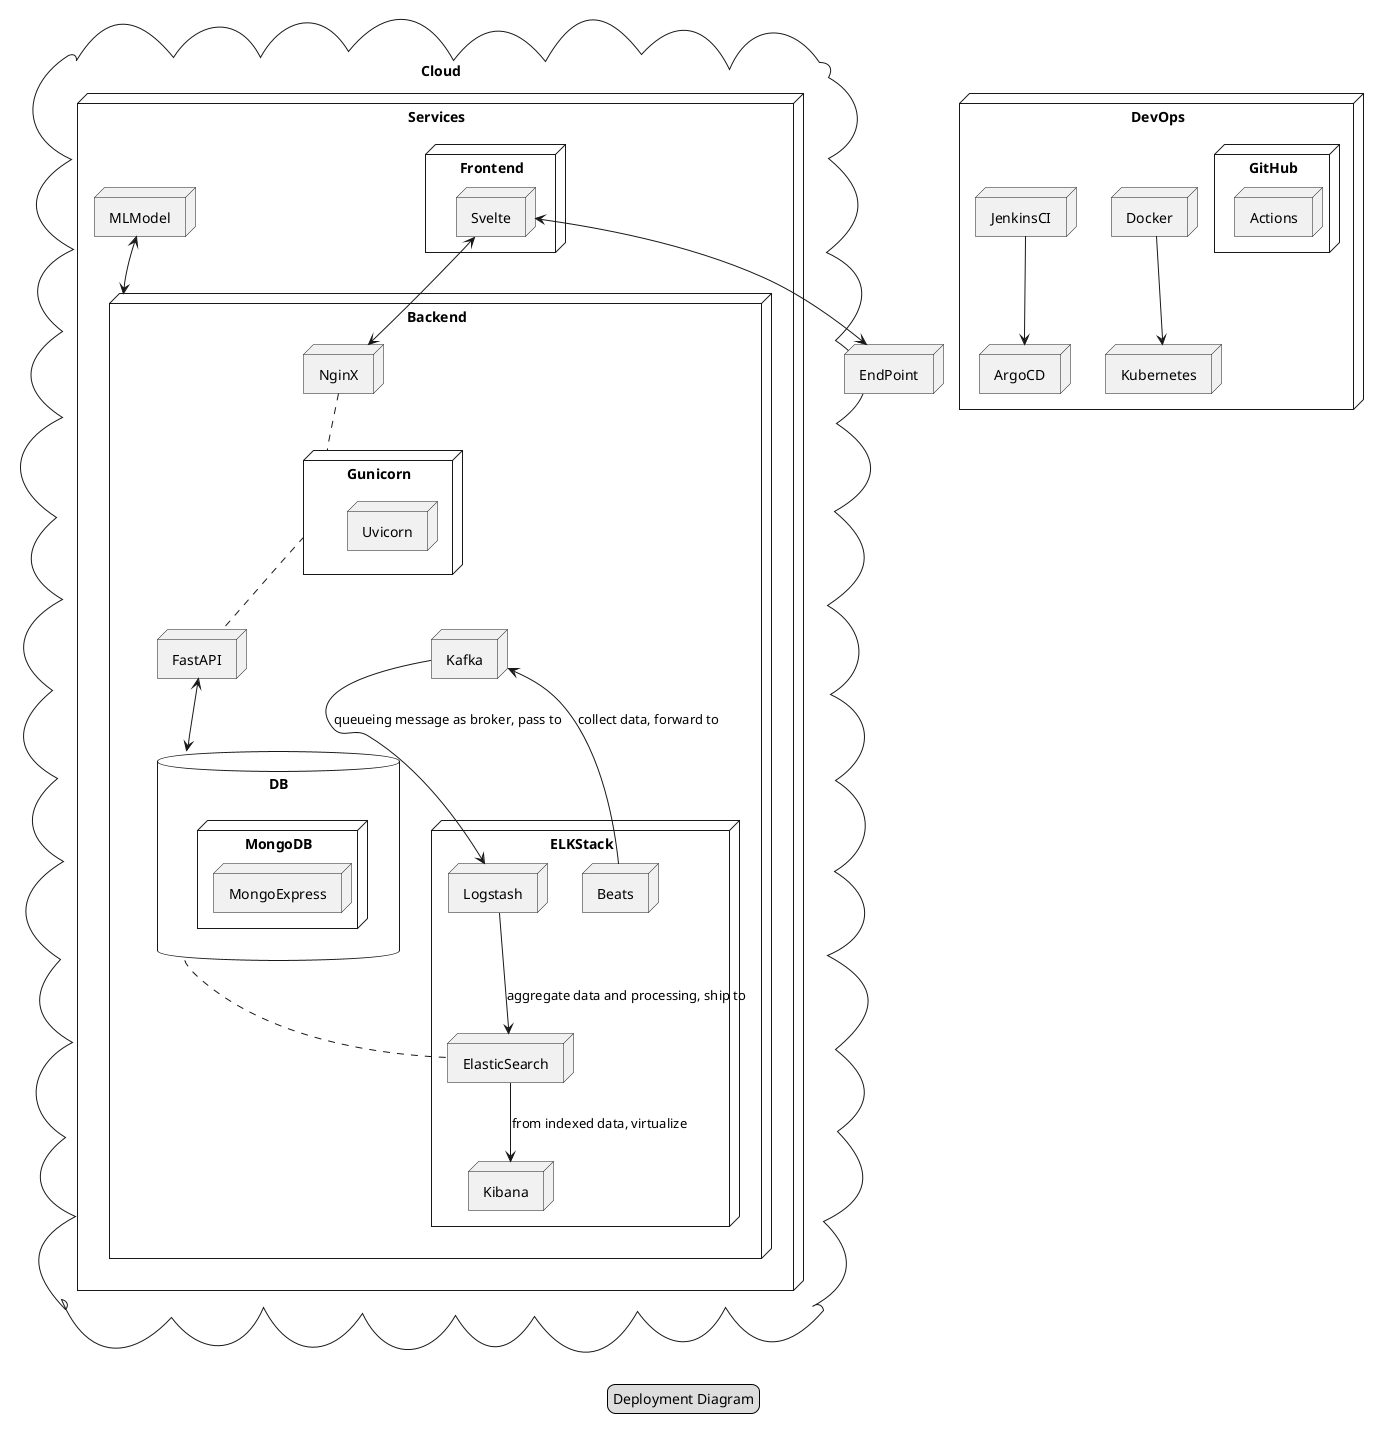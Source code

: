 @startuml deployment
legend
Deployment Diagram
end legend

node EndPoint
cloud Cloud {
    node Services {
        node MLModel
        node Backend {
            database DB {
                node MongoDB {
                    node MongoExpress
                }
            }
            node ELKStack {
                node ElasticSearch
                node Logstash
                node Kibana
                node Beats
            }
            node Kafka
            node NginX
            node Gunicorn {
                node Uvicorn
            }
            node FastAPI
        }
        node Frontend {
            node Svelte
        }
    }
}

Gunicorn .. FastAPI
NginX .. Gunicorn

MLModel <--> Backend
Svelte <--> NginX
Svelte <--> EndPoint
FastAPI <--> DB
DB .. ElasticSearch
Beats --> Kafka : collect data, forward to
Kafka --> Logstash : queueing message as broker, pass to
Logstash --> ElasticSearch : aggregate data and processing, ship to
ElasticSearch --> Kibana: from indexed data, virtualize

node DevOps {
    node Docker
    node Kubernetes
    node JenkinsCI
    node ArgoCD
    node GitHub {
        node Actions
    }
}
Docker --> Kubernetes
JenkinsCI --> ArgoCD

@enduml
